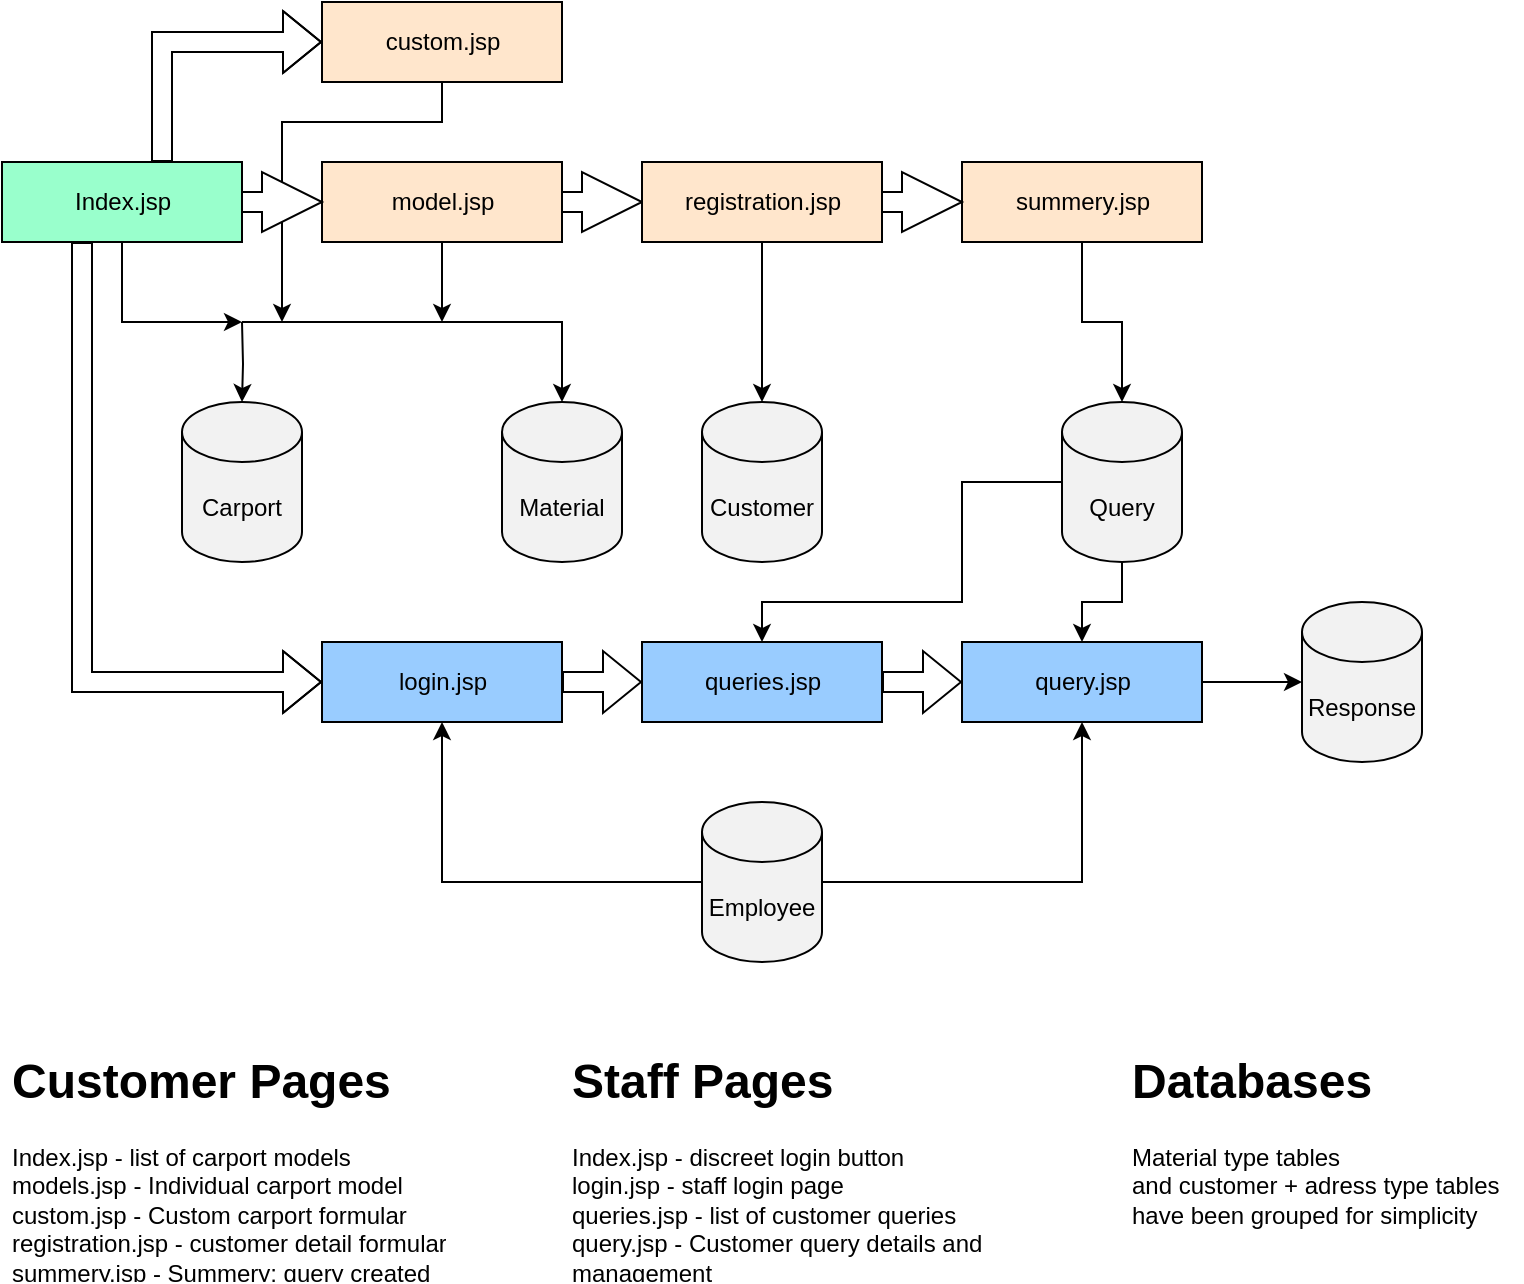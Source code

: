<mxfile version="14.6.10" type="github"><diagram id="qygSB_kf31VgebMF4vaU" name="Page-1"><mxGraphModel dx="1313" dy="597" grid="1" gridSize="10" guides="1" tooltips="1" connect="1" arrows="1" fold="1" page="1" pageScale="1" pageWidth="827" pageHeight="1169" math="0" shadow="0"><root><mxCell id="0"/><mxCell id="1" parent="0"/><mxCell id="6GaSGv94aIPq9nlau-8M-35" value="&lt;h1&gt;Customer Pages&lt;/h1&gt;&lt;div&gt;Index.jsp -&amp;nbsp;&lt;span&gt;list of carport models&lt;/span&gt;&lt;/div&gt;&lt;div&gt;&lt;span&gt;models.jsp -&amp;nbsp;&lt;/span&gt;&lt;span&gt;Individual carport model&lt;/span&gt;&lt;/div&gt;&lt;div&gt;custom.jsp -&amp;nbsp;&lt;span&gt;Custom carport formular&lt;/span&gt;&lt;/div&gt;&lt;div&gt;registration.jsp - customer detail formular&lt;/div&gt;&lt;div&gt;summery.jsp - Summery; query created&lt;/div&gt;" style="text;html=1;strokeColor=none;fillColor=none;spacing=5;spacingTop=-20;whiteSpace=wrap;overflow=hidden;rounded=0;" vertex="1" parent="1"><mxGeometry x="34" y="560" width="240" height="120" as="geometry"/></mxCell><mxCell id="6GaSGv94aIPq9nlau-8M-49" value="&lt;h1&gt;Staff Pages&lt;/h1&gt;&lt;div&gt;Index.jsp -&amp;nbsp;&lt;span&gt;discreet login button&lt;/span&gt;&lt;/div&gt;&lt;div&gt;&lt;div&gt;&lt;div&gt;login.jsp - staff login page&lt;/div&gt;&lt;/div&gt;&lt;div&gt;queries.jsp - list of customer queries&lt;/div&gt;&lt;div&gt;query.jsp - Customer query details and management&lt;/div&gt;&lt;/div&gt;" style="text;html=1;strokeColor=none;fillColor=none;spacing=5;spacingTop=-20;whiteSpace=wrap;overflow=hidden;rounded=0;" vertex="1" parent="1"><mxGeometry x="314" y="560" width="240" height="120" as="geometry"/></mxCell><mxCell id="6GaSGv94aIPq9nlau-8M-99" style="edgeStyle=orthogonalEdgeStyle;rounded=0;orthogonalLoop=1;jettySize=auto;html=1;strokeColor=#000000;fillColor=#FFFFFF;" edge="1" parent="1" source="6GaSGv94aIPq9nlau-8M-51" target="6GaSGv94aIPq9nlau-8M-33"><mxGeometry relative="1" as="geometry"/></mxCell><mxCell id="6GaSGv94aIPq9nlau-8M-103" style="edgeStyle=orthogonalEdgeStyle;rounded=0;orthogonalLoop=1;jettySize=auto;html=1;strokeColor=#000000;fillColor=#FFFFFF;exitX=0;exitY=0.5;exitDx=0;exitDy=0;exitPerimeter=0;" edge="1" parent="1" source="6GaSGv94aIPq9nlau-8M-51" target="6GaSGv94aIPq9nlau-8M-31"><mxGeometry relative="1" as="geometry"><Array as="points"><mxPoint x="514" y="280"/><mxPoint x="514" y="340"/><mxPoint x="414" y="340"/></Array></mxGeometry></mxCell><mxCell id="6GaSGv94aIPq9nlau-8M-51" value="Query" style="shape=cylinder3;whiteSpace=wrap;html=1;boundedLbl=1;backgroundOutline=1;size=15;fillColor=#F2F2F2;" vertex="1" parent="1"><mxGeometry x="564" y="240" width="60" height="80" as="geometry"/></mxCell><mxCell id="6GaSGv94aIPq9nlau-8M-92" style="edgeStyle=orthogonalEdgeStyle;rounded=0;orthogonalLoop=1;jettySize=auto;html=1;entryX=0;entryY=0.5;entryDx=0;entryDy=0;shape=flexArrow;" edge="1" parent="1" source="6GaSGv94aIPq9nlau-8M-27" target="6GaSGv94aIPq9nlau-8M-31"><mxGeometry relative="1" as="geometry"/></mxCell><mxCell id="6GaSGv94aIPq9nlau-8M-27" value="login.jsp" style="html=1;fillColor=#99CCFF;" vertex="1" parent="1"><mxGeometry x="194" y="360" width="120" height="40" as="geometry"/></mxCell><mxCell id="6GaSGv94aIPq9nlau-8M-93" style="edgeStyle=orthogonalEdgeStyle;rounded=0;orthogonalLoop=1;jettySize=auto;html=1;entryX=0;entryY=0.5;entryDx=0;entryDy=0;shape=flexArrow;" edge="1" parent="1" source="6GaSGv94aIPq9nlau-8M-31" target="6GaSGv94aIPq9nlau-8M-33"><mxGeometry relative="1" as="geometry"/></mxCell><mxCell id="6GaSGv94aIPq9nlau-8M-31" value="queries.jsp" style="html=1;fillColor=#99CCFF;" vertex="1" parent="1"><mxGeometry x="354" y="360" width="120" height="40" as="geometry"/></mxCell><mxCell id="6GaSGv94aIPq9nlau-8M-100" style="edgeStyle=orthogonalEdgeStyle;rounded=0;orthogonalLoop=1;jettySize=auto;html=1;strokeColor=#000000;fillColor=#FFFFFF;" edge="1" parent="1" source="6GaSGv94aIPq9nlau-8M-33" target="6GaSGv94aIPq9nlau-8M-72"><mxGeometry relative="1" as="geometry"/></mxCell><mxCell id="6GaSGv94aIPq9nlau-8M-33" value="query.jsp" style="html=1;fillColor=#99CCFF;" vertex="1" parent="1"><mxGeometry x="514" y="360" width="120" height="40" as="geometry"/></mxCell><mxCell id="6GaSGv94aIPq9nlau-8M-80" style="edgeStyle=orthogonalEdgeStyle;rounded=0;orthogonalLoop=1;jettySize=auto;html=1;strokeColor=#000000;" edge="1" parent="1" source="6GaSGv94aIPq9nlau-8M-22"><mxGeometry relative="1" as="geometry"><mxPoint x="154" y="200" as="targetPoint"/><Array as="points"><mxPoint x="94" y="200"/></Array></mxGeometry></mxCell><mxCell id="6GaSGv94aIPq9nlau-8M-86" style="edgeStyle=orthogonalEdgeStyle;rounded=0;orthogonalLoop=1;jettySize=auto;html=1;shape=flexArrow;" edge="1" parent="1" source="6GaSGv94aIPq9nlau-8M-22"><mxGeometry relative="1" as="geometry"><mxPoint x="194" y="60" as="targetPoint"/><Array as="points"><mxPoint x="114" y="60"/></Array></mxGeometry></mxCell><mxCell id="6GaSGv94aIPq9nlau-8M-94" style="edgeStyle=orthogonalEdgeStyle;rounded=0;orthogonalLoop=1;jettySize=auto;html=1;shape=flexArrow;" edge="1" parent="1" source="6GaSGv94aIPq9nlau-8M-22" target="6GaSGv94aIPq9nlau-8M-27"><mxGeometry relative="1" as="geometry"><Array as="points"><mxPoint x="74" y="380"/></Array></mxGeometry></mxCell><mxCell id="6GaSGv94aIPq9nlau-8M-108" style="edgeStyle=orthogonalEdgeStyle;rounded=0;orthogonalLoop=1;jettySize=auto;html=1;entryX=0.5;entryY=0;entryDx=0;entryDy=0;entryPerimeter=0;strokeColor=#000000;fillColor=#FFFFFF;" edge="1" parent="1" target="6GaSGv94aIPq9nlau-8M-79"><mxGeometry relative="1" as="geometry"><mxPoint x="154" y="200" as="sourcePoint"/></mxGeometry></mxCell><mxCell id="6GaSGv94aIPq9nlau-8M-22" value="Index.jsp" style="html=1;fillColor=#99FFCC;" vertex="1" parent="1"><mxGeometry x="34" y="120" width="120" height="40" as="geometry"/></mxCell><mxCell id="6GaSGv94aIPq9nlau-8M-88" style="edgeStyle=orthogonalEdgeStyle;rounded=0;orthogonalLoop=1;jettySize=auto;html=1;strokeColor=#000000;" edge="1" parent="1" source="6GaSGv94aIPq9nlau-8M-25"><mxGeometry relative="1" as="geometry"><mxPoint x="254" y="200" as="targetPoint"/></mxGeometry></mxCell><mxCell id="6GaSGv94aIPq9nlau-8M-90" style="edgeStyle=orthogonalEdgeStyle;rounded=0;orthogonalLoop=1;jettySize=auto;html=1;entryX=0;entryY=0.5;entryDx=0;entryDy=0;shape=arrow;" edge="1" parent="1" source="6GaSGv94aIPq9nlau-8M-25" target="6GaSGv94aIPq9nlau-8M-30"><mxGeometry relative="1" as="geometry"/></mxCell><mxCell id="6GaSGv94aIPq9nlau-8M-25" value="model.jsp" style="html=1;fillColor=#FFE6CC;" vertex="1" parent="1"><mxGeometry x="194" y="120" width="120" height="40" as="geometry"/></mxCell><mxCell id="6GaSGv94aIPq9nlau-8M-89" style="edgeStyle=orthogonalEdgeStyle;rounded=0;orthogonalLoop=1;jettySize=auto;html=1;strokeColor=#000000;" edge="1" parent="1" source="6GaSGv94aIPq9nlau-8M-26"><mxGeometry relative="1" as="geometry"><mxPoint x="174" y="200" as="targetPoint"/><Array as="points"><mxPoint x="254" y="100"/><mxPoint x="174" y="100"/></Array></mxGeometry></mxCell><mxCell id="6GaSGv94aIPq9nlau-8M-26" value="custom.jsp" style="html=1;fillColor=#FFE6CC;" vertex="1" parent="1"><mxGeometry x="194" y="40" width="120" height="40" as="geometry"/></mxCell><mxCell id="6GaSGv94aIPq9nlau-8M-98" style="edgeStyle=orthogonalEdgeStyle;rounded=0;orthogonalLoop=1;jettySize=auto;html=1;strokeColor=#000000;fillColor=#FFFFFF;" edge="1" parent="1" source="6GaSGv94aIPq9nlau-8M-29" target="6GaSGv94aIPq9nlau-8M-51"><mxGeometry relative="1" as="geometry"/></mxCell><mxCell id="6GaSGv94aIPq9nlau-8M-29" value="summery.jsp" style="html=1;fillColor=#FFE6CC;" vertex="1" parent="1"><mxGeometry x="514" y="120" width="120" height="40" as="geometry"/></mxCell><mxCell id="6GaSGv94aIPq9nlau-8M-91" style="edgeStyle=orthogonalEdgeStyle;rounded=0;orthogonalLoop=1;jettySize=auto;html=1;entryX=0;entryY=0.5;entryDx=0;entryDy=0;shape=arrow;" edge="1" parent="1" source="6GaSGv94aIPq9nlau-8M-30" target="6GaSGv94aIPq9nlau-8M-29"><mxGeometry relative="1" as="geometry"/></mxCell><mxCell id="6GaSGv94aIPq9nlau-8M-97" style="edgeStyle=orthogonalEdgeStyle;rounded=0;orthogonalLoop=1;jettySize=auto;html=1;strokeColor=#000000;fillColor=#FFFFFF;" edge="1" parent="1" source="6GaSGv94aIPq9nlau-8M-30" target="6GaSGv94aIPq9nlau-8M-77"><mxGeometry relative="1" as="geometry"/></mxCell><mxCell id="6GaSGv94aIPq9nlau-8M-30" value="registration.jsp" style="html=1;fillColor=#FFE6CC;" vertex="1" parent="1"><mxGeometry x="354" y="120" width="120" height="40" as="geometry"/></mxCell><mxCell id="6GaSGv94aIPq9nlau-8M-71" value="&lt;h1&gt;Databases&lt;/h1&gt;&lt;div&gt;Material type tables &lt;br&gt;and customer + adress type tables &lt;br&gt;have been grouped for simplicity&lt;/div&gt;" style="text;html=1;strokeColor=none;fillColor=none;spacing=5;spacingTop=-20;whiteSpace=wrap;overflow=hidden;rounded=0;" vertex="1" parent="1"><mxGeometry x="594" y="560" width="200" height="120" as="geometry"/></mxCell><mxCell id="6GaSGv94aIPq9nlau-8M-72" value="Response" style="shape=cylinder3;whiteSpace=wrap;html=1;boundedLbl=1;backgroundOutline=1;size=15;fillColor=#F2F2F2;" vertex="1" parent="1"><mxGeometry x="684" y="340" width="60" height="80" as="geometry"/></mxCell><mxCell id="6GaSGv94aIPq9nlau-8M-105" style="edgeStyle=orthogonalEdgeStyle;rounded=0;orthogonalLoop=1;jettySize=auto;html=1;strokeColor=#000000;fillColor=#FFFFFF;" edge="1" parent="1" source="6GaSGv94aIPq9nlau-8M-76" target="6GaSGv94aIPq9nlau-8M-27"><mxGeometry relative="1" as="geometry"/></mxCell><mxCell id="6GaSGv94aIPq9nlau-8M-106" style="edgeStyle=orthogonalEdgeStyle;rounded=0;orthogonalLoop=1;jettySize=auto;html=1;strokeColor=#000000;fillColor=#FFFFFF;" edge="1" parent="1" source="6GaSGv94aIPq9nlau-8M-76" target="6GaSGv94aIPq9nlau-8M-33"><mxGeometry relative="1" as="geometry"/></mxCell><mxCell id="6GaSGv94aIPq9nlau-8M-76" value="Employee" style="shape=cylinder3;whiteSpace=wrap;html=1;boundedLbl=1;backgroundOutline=1;size=15;fillColor=#F2F2F2;" vertex="1" parent="1"><mxGeometry x="384" y="440" width="60" height="80" as="geometry"/></mxCell><mxCell id="6GaSGv94aIPq9nlau-8M-77" value="Customer" style="shape=cylinder3;whiteSpace=wrap;html=1;boundedLbl=1;backgroundOutline=1;size=15;fillColor=#F2F2F2;" vertex="1" parent="1"><mxGeometry x="384" y="240" width="60" height="80" as="geometry"/></mxCell><mxCell id="6GaSGv94aIPq9nlau-8M-78" value="Material" style="shape=cylinder3;whiteSpace=wrap;html=1;boundedLbl=1;backgroundOutline=1;size=15;fillColor=#F2F2F2;" vertex="1" parent="1"><mxGeometry x="284" y="240" width="60" height="80" as="geometry"/></mxCell><mxCell id="6GaSGv94aIPq9nlau-8M-79" value="Carport" style="shape=cylinder3;whiteSpace=wrap;html=1;boundedLbl=1;backgroundOutline=1;size=15;fillColor=#F2F2F2;" vertex="1" parent="1"><mxGeometry x="124" y="240" width="60" height="80" as="geometry"/></mxCell><mxCell id="6GaSGv94aIPq9nlau-8M-83" style="edgeStyle=elbowEdgeStyle;rounded=0;orthogonalLoop=1;jettySize=auto;html=1;elbow=vertical;strokeColor=#000000;" edge="1" parent="1" target="6GaSGv94aIPq9nlau-8M-78"><mxGeometry relative="1" as="geometry"><mxPoint x="154" y="200" as="sourcePoint"/><Array as="points"><mxPoint x="234" y="200"/></Array></mxGeometry></mxCell><mxCell id="6GaSGv94aIPq9nlau-8M-87" style="edgeStyle=orthogonalEdgeStyle;rounded=0;orthogonalLoop=1;jettySize=auto;html=1;entryX=0;entryY=0.5;entryDx=0;entryDy=0;shape=arrow;fillColor=#FFFFFF;" edge="1" parent="1" source="6GaSGv94aIPq9nlau-8M-22" target="6GaSGv94aIPq9nlau-8M-25"><mxGeometry relative="1" as="geometry"/></mxCell></root></mxGraphModel></diagram></mxfile>